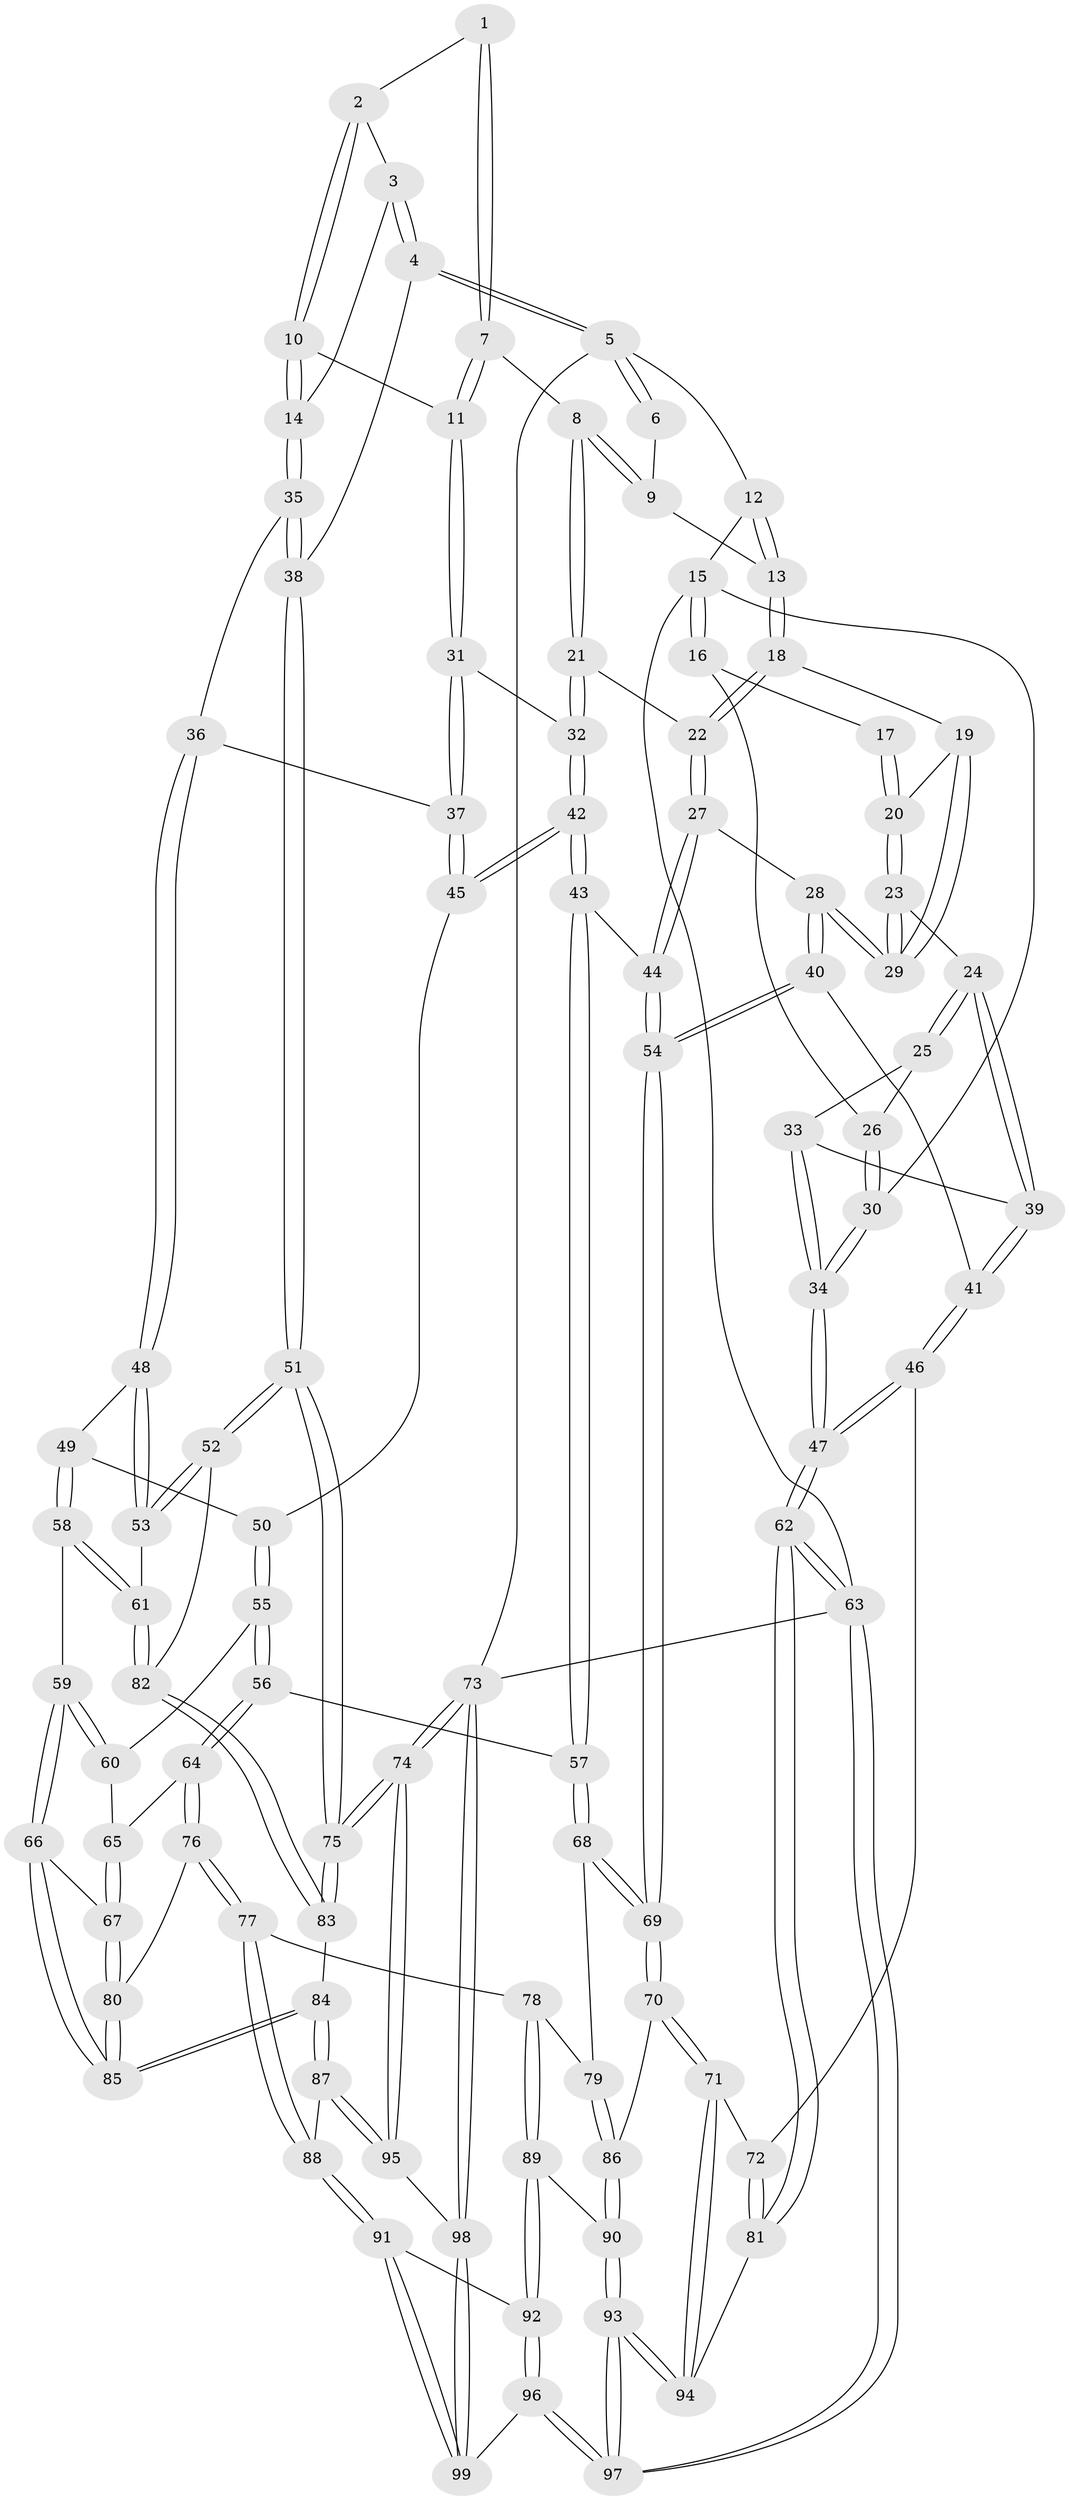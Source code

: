 // coarse degree distribution, {3: 0.1896551724137931, 4: 0.4482758620689655, 5: 0.3275862068965517, 6: 0.034482758620689655}
// Generated by graph-tools (version 1.1) at 2025/42/03/06/25 10:42:33]
// undirected, 99 vertices, 244 edges
graph export_dot {
graph [start="1"]
  node [color=gray90,style=filled];
  1 [pos="+0.8146005389552625+0"];
  2 [pos="+0.8184943560690315+0"];
  3 [pos="+0.9028129553559396+0.10767556054250535"];
  4 [pos="+1+0.12395152295148587"];
  5 [pos="+1+0"];
  6 [pos="+0.7760693198946628+0"];
  7 [pos="+0.7809844229069487+0.20343174540784437"];
  8 [pos="+0.6614367335289261+0.1880858916715033"];
  9 [pos="+0.6140752057937604+0"];
  10 [pos="+0.8724776799577941+0.229476739192027"];
  11 [pos="+0.7907319566046286+0.21408145574983273"];
  12 [pos="+0.2980749914714203+0"];
  13 [pos="+0.4115311342038143+0"];
  14 [pos="+0.9167613676342903+0.24236531847908768"];
  15 [pos="+0+0.09207529832342536"];
  16 [pos="+0.04789456196682772+0.10332952431042008"];
  17 [pos="+0.27106670704644775+0"];
  18 [pos="+0.41579250207509305+0"];
  19 [pos="+0.269636763562807+0.16352702286862164"];
  20 [pos="+0.1956325707210097+0.17451596888548468"];
  21 [pos="+0.606407199823612+0.25793388510505844"];
  22 [pos="+0.4167435813992545+0.013132042560346661"];
  23 [pos="+0.17472385496120915+0.2446480532146069"];
  24 [pos="+0.17461555282060057+0.24465431346159258"];
  25 [pos="+0.09887395631858589+0.20940528736900133"];
  26 [pos="+0.0851936878454624+0.19568202366703447"];
  27 [pos="+0.372087562544203+0.3278458691431944"];
  28 [pos="+0.32445547270994446+0.33401737097476014"];
  29 [pos="+0.29231890903629293+0.31388029615912977"];
  30 [pos="+0+0.2929251810539435"];
  31 [pos="+0.7652046512014841+0.28706724510003045"];
  32 [pos="+0.6019987689835352+0.2726941934686198"];
  33 [pos="+0.010520701112532397+0.3055362373914767"];
  34 [pos="+0+0.3209161177784489"];
  35 [pos="+0.9719101162751923+0.286548665199312"];
  36 [pos="+0.8700095084451581+0.3683048433744465"];
  37 [pos="+0.7672429130557916+0.3331318565683757"];
  38 [pos="+1+0.30478943427614824"];
  39 [pos="+0.09054088808004462+0.34925381699817515"];
  40 [pos="+0.20627415923064174+0.46787659184574726"];
  41 [pos="+0.088427973138619+0.47291355956303804"];
  42 [pos="+0.5408706250104746+0.3956904072420188"];
  43 [pos="+0.534095263521049+0.400497189239299"];
  44 [pos="+0.46999538449503847+0.38919974166635546"];
  45 [pos="+0.6886875235502775+0.3955485746161059"];
  46 [pos="+0.04422066626417154+0.5000340098584887"];
  47 [pos="+0+0.5156901645109443"];
  48 [pos="+0.8434443946190341+0.4553875574811794"];
  49 [pos="+0.8300082910682056+0.4613576093101464"];
  50 [pos="+0.7788860215931286+0.46135299824646825"];
  51 [pos="+1+0.5393475422879019"];
  52 [pos="+1+0.5333910693446595"];
  53 [pos="+0.8942018977695817+0.49151911844335516"];
  54 [pos="+0.3024839683823803+0.6803692382254728"];
  55 [pos="+0.7470523739565733+0.5144346582171343"];
  56 [pos="+0.560739849413417+0.47918419990340183"];
  57 [pos="+0.560453924859735+0.47877871741003325"];
  58 [pos="+0.8100786304614037+0.5901428568761035"];
  59 [pos="+0.8083824851940489+0.5905431172867986"];
  60 [pos="+0.7451889258582794+0.5467942168146112"];
  61 [pos="+0.8434977162498941+0.6012388951307707"];
  62 [pos="+0+1"];
  63 [pos="+0+1"];
  64 [pos="+0.5755176808668636+0.5069887008117958"];
  65 [pos="+0.7180771900181708+0.5627647444478422"];
  66 [pos="+0.7806859519948066+0.6205324738310402"];
  67 [pos="+0.705432277000505+0.6591619897268758"];
  68 [pos="+0.47944759102034107+0.6057226659882915"];
  69 [pos="+0.30248004189859484+0.6811825603911067"];
  70 [pos="+0.2977622021318301+0.7018607944730847"];
  71 [pos="+0.2929278943127124+0.704997082013626"];
  72 [pos="+0.08831949571905108+0.5789152736922565"];
  73 [pos="+1+1"];
  74 [pos="+1+1"];
  75 [pos="+1+0.7521115465086061"];
  76 [pos="+0.6252395754958056+0.6916828891982088"];
  77 [pos="+0.6191931656356428+0.7026319095376296"];
  78 [pos="+0.572092376385901+0.7177726148374615"];
  79 [pos="+0.5311526750543101+0.7090178137953173"];
  80 [pos="+0.6963218920455454+0.6696745654657548"];
  81 [pos="+0.07548985631568926+0.838590377201446"];
  82 [pos="+0.8609384581662205+0.6136284496731841"];
  83 [pos="+0.898045883353064+0.757080322953554"];
  84 [pos="+0.8635824850707243+0.7734790734470574"];
  85 [pos="+0.8440116648810111+0.7573797203113717"];
  86 [pos="+0.3451843926676187+0.7266115825240216"];
  87 [pos="+0.7974368704583381+0.8629828394100394"];
  88 [pos="+0.6994449451381949+0.8698426006483115"];
  89 [pos="+0.502610406927407+0.8662774299389917"];
  90 [pos="+0.44702670698251346+0.862677376467763"];
  91 [pos="+0.6756466392079836+0.8951582334181983"];
  92 [pos="+0.5397272398981053+0.8970713697519538"];
  93 [pos="+0.3491967426946932+1"];
  94 [pos="+0.2605998479914274+0.7377846750299876"];
  95 [pos="+0.8243898360860377+0.9100652104767226"];
  96 [pos="+0.4867060122493166+1"];
  97 [pos="+0.3031296686491548+1"];
  98 [pos="+0.8403954159430871+1"];
  99 [pos="+0.6469475298314985+1"];
  1 -- 2;
  1 -- 7;
  1 -- 7;
  2 -- 3;
  2 -- 10;
  2 -- 10;
  3 -- 4;
  3 -- 4;
  3 -- 14;
  4 -- 5;
  4 -- 5;
  4 -- 38;
  5 -- 6;
  5 -- 6;
  5 -- 12;
  5 -- 73;
  6 -- 9;
  7 -- 8;
  7 -- 11;
  7 -- 11;
  8 -- 9;
  8 -- 9;
  8 -- 21;
  8 -- 21;
  9 -- 13;
  10 -- 11;
  10 -- 14;
  10 -- 14;
  11 -- 31;
  11 -- 31;
  12 -- 13;
  12 -- 13;
  12 -- 15;
  13 -- 18;
  13 -- 18;
  14 -- 35;
  14 -- 35;
  15 -- 16;
  15 -- 16;
  15 -- 30;
  15 -- 63;
  16 -- 17;
  16 -- 26;
  17 -- 20;
  17 -- 20;
  18 -- 19;
  18 -- 22;
  18 -- 22;
  19 -- 20;
  19 -- 29;
  19 -- 29;
  20 -- 23;
  20 -- 23;
  21 -- 22;
  21 -- 32;
  21 -- 32;
  22 -- 27;
  22 -- 27;
  23 -- 24;
  23 -- 29;
  23 -- 29;
  24 -- 25;
  24 -- 25;
  24 -- 39;
  24 -- 39;
  25 -- 26;
  25 -- 33;
  26 -- 30;
  26 -- 30;
  27 -- 28;
  27 -- 44;
  27 -- 44;
  28 -- 29;
  28 -- 29;
  28 -- 40;
  28 -- 40;
  30 -- 34;
  30 -- 34;
  31 -- 32;
  31 -- 37;
  31 -- 37;
  32 -- 42;
  32 -- 42;
  33 -- 34;
  33 -- 34;
  33 -- 39;
  34 -- 47;
  34 -- 47;
  35 -- 36;
  35 -- 38;
  35 -- 38;
  36 -- 37;
  36 -- 48;
  36 -- 48;
  37 -- 45;
  37 -- 45;
  38 -- 51;
  38 -- 51;
  39 -- 41;
  39 -- 41;
  40 -- 41;
  40 -- 54;
  40 -- 54;
  41 -- 46;
  41 -- 46;
  42 -- 43;
  42 -- 43;
  42 -- 45;
  42 -- 45;
  43 -- 44;
  43 -- 57;
  43 -- 57;
  44 -- 54;
  44 -- 54;
  45 -- 50;
  46 -- 47;
  46 -- 47;
  46 -- 72;
  47 -- 62;
  47 -- 62;
  48 -- 49;
  48 -- 53;
  48 -- 53;
  49 -- 50;
  49 -- 58;
  49 -- 58;
  50 -- 55;
  50 -- 55;
  51 -- 52;
  51 -- 52;
  51 -- 75;
  51 -- 75;
  52 -- 53;
  52 -- 53;
  52 -- 82;
  53 -- 61;
  54 -- 69;
  54 -- 69;
  55 -- 56;
  55 -- 56;
  55 -- 60;
  56 -- 57;
  56 -- 64;
  56 -- 64;
  57 -- 68;
  57 -- 68;
  58 -- 59;
  58 -- 61;
  58 -- 61;
  59 -- 60;
  59 -- 60;
  59 -- 66;
  59 -- 66;
  60 -- 65;
  61 -- 82;
  61 -- 82;
  62 -- 63;
  62 -- 63;
  62 -- 81;
  62 -- 81;
  63 -- 97;
  63 -- 97;
  63 -- 73;
  64 -- 65;
  64 -- 76;
  64 -- 76;
  65 -- 67;
  65 -- 67;
  66 -- 67;
  66 -- 85;
  66 -- 85;
  67 -- 80;
  67 -- 80;
  68 -- 69;
  68 -- 69;
  68 -- 79;
  69 -- 70;
  69 -- 70;
  70 -- 71;
  70 -- 71;
  70 -- 86;
  71 -- 72;
  71 -- 94;
  71 -- 94;
  72 -- 81;
  72 -- 81;
  73 -- 74;
  73 -- 74;
  73 -- 98;
  73 -- 98;
  74 -- 75;
  74 -- 75;
  74 -- 95;
  74 -- 95;
  75 -- 83;
  75 -- 83;
  76 -- 77;
  76 -- 77;
  76 -- 80;
  77 -- 78;
  77 -- 88;
  77 -- 88;
  78 -- 79;
  78 -- 89;
  78 -- 89;
  79 -- 86;
  79 -- 86;
  80 -- 85;
  80 -- 85;
  81 -- 94;
  82 -- 83;
  82 -- 83;
  83 -- 84;
  84 -- 85;
  84 -- 85;
  84 -- 87;
  84 -- 87;
  86 -- 90;
  86 -- 90;
  87 -- 88;
  87 -- 95;
  87 -- 95;
  88 -- 91;
  88 -- 91;
  89 -- 90;
  89 -- 92;
  89 -- 92;
  90 -- 93;
  90 -- 93;
  91 -- 92;
  91 -- 99;
  91 -- 99;
  92 -- 96;
  92 -- 96;
  93 -- 94;
  93 -- 94;
  93 -- 97;
  93 -- 97;
  95 -- 98;
  96 -- 97;
  96 -- 97;
  96 -- 99;
  98 -- 99;
  98 -- 99;
}
